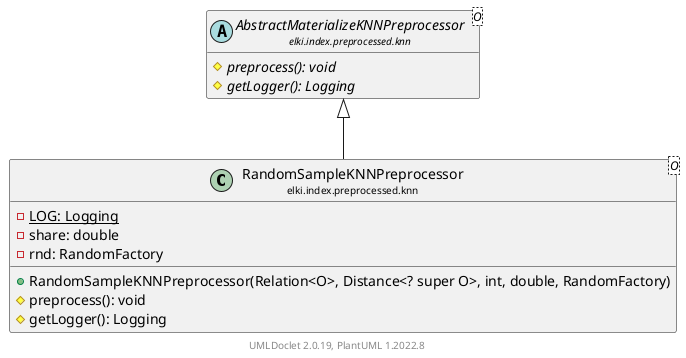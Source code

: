 @startuml
    remove .*\.(Instance|Par|Parameterizer|Factory)$
    set namespaceSeparator none
    hide empty fields
    hide empty methods

    class "<size:14>RandomSampleKNNPreprocessor\n<size:10>elki.index.preprocessed.knn" as elki.index.preprocessed.knn.RandomSampleKNNPreprocessor<O> [[RandomSampleKNNPreprocessor.html]] {
        {static} -LOG: Logging
        -share: double
        -rnd: RandomFactory
        +RandomSampleKNNPreprocessor(Relation<O>, Distance<? super O>, int, double, RandomFactory)
        #preprocess(): void
        #getLogger(): Logging
    }

    abstract class "<size:14>AbstractMaterializeKNNPreprocessor\n<size:10>elki.index.preprocessed.knn" as elki.index.preprocessed.knn.AbstractMaterializeKNNPreprocessor<O> [[AbstractMaterializeKNNPreprocessor.html]] {
        {abstract} #preprocess(): void
        {abstract} #getLogger(): Logging
    }
    class "<size:14>RandomSampleKNNPreprocessor.Factory\n<size:10>elki.index.preprocessed.knn" as elki.index.preprocessed.knn.RandomSampleKNNPreprocessor.Factory<O> [[RandomSampleKNNPreprocessor.Factory.html]]

    elki.index.preprocessed.knn.AbstractMaterializeKNNPreprocessor <|-- elki.index.preprocessed.knn.RandomSampleKNNPreprocessor
    elki.index.preprocessed.knn.RandomSampleKNNPreprocessor +-- elki.index.preprocessed.knn.RandomSampleKNNPreprocessor.Factory

    center footer UMLDoclet 2.0.19, PlantUML 1.2022.8
@enduml
